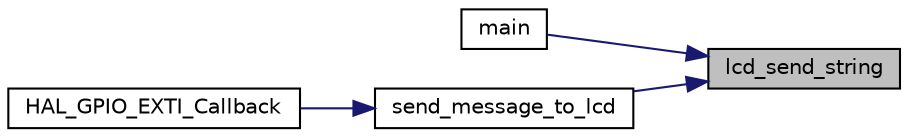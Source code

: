 digraph "lcd_send_string"
{
 // LATEX_PDF_SIZE
  edge [fontname="Helvetica",fontsize="10",labelfontname="Helvetica",labelfontsize="10"];
  node [fontname="Helvetica",fontsize="10",shape=record];
  rankdir="RL";
  Node1 [label="lcd_send_string",height=0.2,width=0.4,color="black", fillcolor="grey75", style="filled", fontcolor="black",tooltip=" "];
  Node1 -> Node2 [dir="back",color="midnightblue",fontsize="10",style="solid",fontname="Helvetica"];
  Node2 [label="main",height=0.2,width=0.4,color="black", fillcolor="white", style="filled",URL="$main_8c.html#a840291bc02cba5474a4cb46a9b9566fe",tooltip="The application entry point."];
  Node1 -> Node3 [dir="back",color="midnightblue",fontsize="10",style="solid",fontname="Helvetica"];
  Node3 [label="send_message_to_lcd",height=0.2,width=0.4,color="black", fillcolor="white", style="filled",URL="$lcd_8c.html#abbcbad0c2abba6db3110a1f01d13ecd7",tooltip=" "];
  Node3 -> Node4 [dir="back",color="midnightblue",fontsize="10",style="solid",fontname="Helvetica"];
  Node4 [label="HAL_GPIO_EXTI_Callback",height=0.2,width=0.4,color="black", fillcolor="white", style="filled",URL="$main_8c.html#a0cd91fd3a9608559c2a87a8ba6cba55f",tooltip=" "];
}
